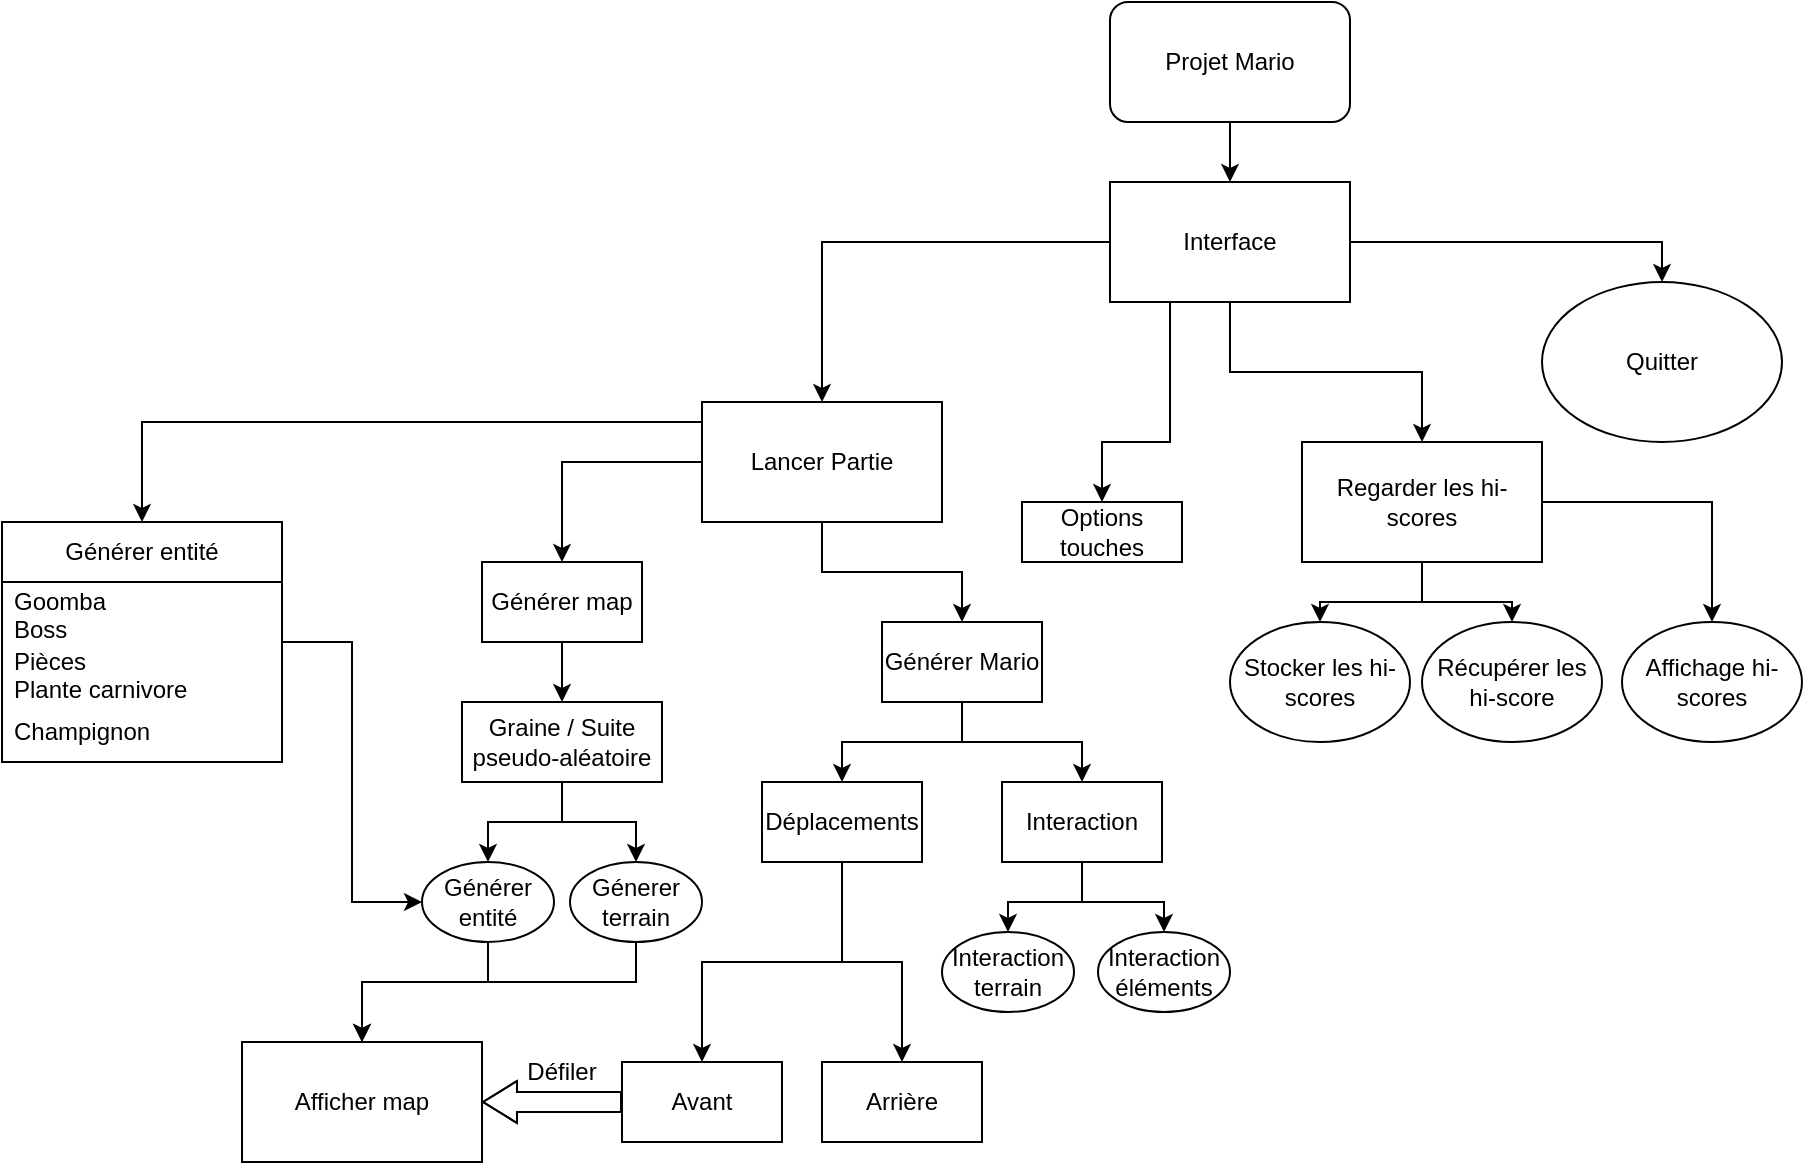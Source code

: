 <mxfile version="26.0.7">
  <diagram name="Page-1" id="3Ub4bXwL-AXnyBRuHnWu">
    <mxGraphModel dx="1940" dy="801" grid="1" gridSize="10" guides="1" tooltips="1" connect="1" arrows="1" fold="1" page="1" pageScale="1" pageWidth="827" pageHeight="1169" math="0" shadow="0">
      <root>
        <mxCell id="0" />
        <mxCell id="1" parent="0" />
        <mxCell id="WMoN78tWzcWq6Xf_8WZY-3" style="edgeStyle=orthogonalEdgeStyle;rounded=0;orthogonalLoop=1;jettySize=auto;html=1;" parent="1" source="WMoN78tWzcWq6Xf_8WZY-1" target="WMoN78tWzcWq6Xf_8WZY-2" edge="1">
          <mxGeometry relative="1" as="geometry" />
        </mxCell>
        <mxCell id="WMoN78tWzcWq6Xf_8WZY-1" value="Projet Mario" style="rounded=1;whiteSpace=wrap;html=1;" parent="1" vertex="1">
          <mxGeometry x="354" y="100" width="120" height="60" as="geometry" />
        </mxCell>
        <mxCell id="WMoN78tWzcWq6Xf_8WZY-7" style="edgeStyle=orthogonalEdgeStyle;rounded=0;orthogonalLoop=1;jettySize=auto;html=1;" parent="1" source="WMoN78tWzcWq6Xf_8WZY-2" target="WMoN78tWzcWq6Xf_8WZY-5" edge="1">
          <mxGeometry relative="1" as="geometry" />
        </mxCell>
        <mxCell id="WMoN78tWzcWq6Xf_8WZY-8" style="edgeStyle=orthogonalEdgeStyle;rounded=0;orthogonalLoop=1;jettySize=auto;html=1;" parent="1" source="WMoN78tWzcWq6Xf_8WZY-2" target="WMoN78tWzcWq6Xf_8WZY-4" edge="1">
          <mxGeometry relative="1" as="geometry" />
        </mxCell>
        <mxCell id="WMoN78tWzcWq6Xf_8WZY-10" style="edgeStyle=orthogonalEdgeStyle;rounded=0;orthogonalLoop=1;jettySize=auto;html=1;entryX=0.5;entryY=0;entryDx=0;entryDy=0;" parent="1" source="WMoN78tWzcWq6Xf_8WZY-2" target="WMoN78tWzcWq6Xf_8WZY-9" edge="1">
          <mxGeometry relative="1" as="geometry" />
        </mxCell>
        <mxCell id="WMoN78tWzcWq6Xf_8WZY-2" value="Interface" style="rounded=0;whiteSpace=wrap;html=1;" parent="1" vertex="1">
          <mxGeometry x="354" y="190" width="120" height="60" as="geometry" />
        </mxCell>
        <mxCell id="9y-omQngG6LSQe04KciU-6" style="edgeStyle=orthogonalEdgeStyle;rounded=0;orthogonalLoop=1;jettySize=auto;html=1;entryX=0.5;entryY=0;entryDx=0;entryDy=0;" parent="1" source="WMoN78tWzcWq6Xf_8WZY-4" target="9y-omQngG6LSQe04KciU-3" edge="1">
          <mxGeometry relative="1" as="geometry" />
        </mxCell>
        <mxCell id="9y-omQngG6LSQe04KciU-7" style="edgeStyle=orthogonalEdgeStyle;rounded=0;orthogonalLoop=1;jettySize=auto;html=1;" parent="1" source="WMoN78tWzcWq6Xf_8WZY-4" target="9y-omQngG6LSQe04KciU-4" edge="1">
          <mxGeometry relative="1" as="geometry" />
        </mxCell>
        <mxCell id="WMoN78tWzcWq6Xf_8WZY-4" value="Lancer Partie" style="rounded=0;whiteSpace=wrap;html=1;" parent="1" vertex="1">
          <mxGeometry x="150" y="300" width="120" height="60" as="geometry" />
        </mxCell>
        <mxCell id="WMoN78tWzcWq6Xf_8WZY-14" style="edgeStyle=orthogonalEdgeStyle;rounded=0;orthogonalLoop=1;jettySize=auto;html=1;" parent="1" source="WMoN78tWzcWq6Xf_8WZY-5" target="WMoN78tWzcWq6Xf_8WZY-11" edge="1">
          <mxGeometry relative="1" as="geometry" />
        </mxCell>
        <mxCell id="WMoN78tWzcWq6Xf_8WZY-15" style="edgeStyle=orthogonalEdgeStyle;rounded=0;orthogonalLoop=1;jettySize=auto;html=1;" parent="1" source="WMoN78tWzcWq6Xf_8WZY-5" target="WMoN78tWzcWq6Xf_8WZY-12" edge="1">
          <mxGeometry relative="1" as="geometry" />
        </mxCell>
        <mxCell id="WMoN78tWzcWq6Xf_8WZY-16" style="edgeStyle=orthogonalEdgeStyle;rounded=0;orthogonalLoop=1;jettySize=auto;html=1;entryX=0.5;entryY=0;entryDx=0;entryDy=0;" parent="1" source="WMoN78tWzcWq6Xf_8WZY-5" target="WMoN78tWzcWq6Xf_8WZY-13" edge="1">
          <mxGeometry relative="1" as="geometry" />
        </mxCell>
        <mxCell id="WMoN78tWzcWq6Xf_8WZY-5" value="Regarder les hi-scores" style="rounded=0;whiteSpace=wrap;html=1;" parent="1" vertex="1">
          <mxGeometry x="450" y="320" width="120" height="60" as="geometry" />
        </mxCell>
        <mxCell id="WMoN78tWzcWq6Xf_8WZY-9" value="Quitter" style="ellipse;whiteSpace=wrap;html=1;" parent="1" vertex="1">
          <mxGeometry x="570" y="240" width="120" height="80" as="geometry" />
        </mxCell>
        <mxCell id="WMoN78tWzcWq6Xf_8WZY-11" value="Stocker les hi-scores" style="ellipse;whiteSpace=wrap;html=1;" parent="1" vertex="1">
          <mxGeometry x="414" y="410" width="90" height="60" as="geometry" />
        </mxCell>
        <mxCell id="WMoN78tWzcWq6Xf_8WZY-12" value="Récupérer les hi-score" style="ellipse;whiteSpace=wrap;html=1;" parent="1" vertex="1">
          <mxGeometry x="510" y="410" width="90" height="60" as="geometry" />
        </mxCell>
        <mxCell id="WMoN78tWzcWq6Xf_8WZY-13" value="Affichage hi-scores" style="ellipse;whiteSpace=wrap;html=1;" parent="1" vertex="1">
          <mxGeometry x="610" y="410" width="90" height="60" as="geometry" />
        </mxCell>
        <mxCell id="9y-omQngG6LSQe04KciU-19" style="edgeStyle=orthogonalEdgeStyle;rounded=0;orthogonalLoop=1;jettySize=auto;html=1;entryX=0.5;entryY=0;entryDx=0;entryDy=0;" parent="1" source="9y-omQngG6LSQe04KciU-3" target="9y-omQngG6LSQe04KciU-16" edge="1">
          <mxGeometry relative="1" as="geometry" />
        </mxCell>
        <mxCell id="9y-omQngG6LSQe04KciU-20" style="edgeStyle=orthogonalEdgeStyle;rounded=0;orthogonalLoop=1;jettySize=auto;html=1;" parent="1" source="9y-omQngG6LSQe04KciU-3" target="9y-omQngG6LSQe04KciU-17" edge="1">
          <mxGeometry relative="1" as="geometry" />
        </mxCell>
        <mxCell id="9y-omQngG6LSQe04KciU-3" value="Générer Mario" style="rounded=0;whiteSpace=wrap;html=1;" parent="1" vertex="1">
          <mxGeometry x="240" y="410" width="80" height="40" as="geometry" />
        </mxCell>
        <mxCell id="9y-omQngG6LSQe04KciU-12" style="edgeStyle=orthogonalEdgeStyle;rounded=0;orthogonalLoop=1;jettySize=auto;html=1;" parent="1" source="9y-omQngG6LSQe04KciU-4" target="9y-omQngG6LSQe04KciU-11" edge="1">
          <mxGeometry relative="1" as="geometry" />
        </mxCell>
        <mxCell id="9y-omQngG6LSQe04KciU-4" value="Générer map" style="rounded=0;whiteSpace=wrap;html=1;" parent="1" vertex="1">
          <mxGeometry x="40" y="380" width="80" height="40" as="geometry" />
        </mxCell>
        <mxCell id="9y-omQngG6LSQe04KciU-32" style="edgeStyle=orthogonalEdgeStyle;rounded=0;orthogonalLoop=1;jettySize=auto;html=1;" parent="1" source="9y-omQngG6LSQe04KciU-10" target="9y-omQngG6LSQe04KciU-31" edge="1">
          <mxGeometry relative="1" as="geometry">
            <Array as="points">
              <mxPoint x="43" y="590" />
              <mxPoint x="-20" y="590" />
            </Array>
          </mxGeometry>
        </mxCell>
        <mxCell id="SzIQ4vQkkzhTimf1xyTP-15" style="edgeStyle=orthogonalEdgeStyle;rounded=0;orthogonalLoop=1;jettySize=auto;html=1;exitX=0.5;exitY=1;exitDx=0;exitDy=0;entryX=0.5;entryY=0;entryDx=0;entryDy=0;" edge="1" parent="1" source="9y-omQngG6LSQe04KciU-9" target="9y-omQngG6LSQe04KciU-31">
          <mxGeometry relative="1" as="geometry">
            <Array as="points">
              <mxPoint x="117" y="590" />
              <mxPoint x="-20" y="590" />
            </Array>
          </mxGeometry>
        </mxCell>
        <mxCell id="9y-omQngG6LSQe04KciU-9" value="Génerer terrain" style="ellipse;whiteSpace=wrap;html=1;" parent="1" vertex="1">
          <mxGeometry x="84" y="530" width="66" height="40" as="geometry" />
        </mxCell>
        <mxCell id="9y-omQngG6LSQe04KciU-13" style="edgeStyle=orthogonalEdgeStyle;rounded=0;orthogonalLoop=1;jettySize=auto;html=1;entryX=0.5;entryY=0;entryDx=0;entryDy=0;" parent="1" source="9y-omQngG6LSQe04KciU-11" target="9y-omQngG6LSQe04KciU-9" edge="1">
          <mxGeometry relative="1" as="geometry" />
        </mxCell>
        <mxCell id="9y-omQngG6LSQe04KciU-14" style="edgeStyle=orthogonalEdgeStyle;rounded=0;orthogonalLoop=1;jettySize=auto;html=1;" parent="1" source="9y-omQngG6LSQe04KciU-11" target="9y-omQngG6LSQe04KciU-10" edge="1">
          <mxGeometry relative="1" as="geometry" />
        </mxCell>
        <mxCell id="9y-omQngG6LSQe04KciU-11" value="Graine / Suite pseudo-aléatoire" style="rounded=0;whiteSpace=wrap;html=1;" parent="1" vertex="1">
          <mxGeometry x="30" y="450" width="100" height="40" as="geometry" />
        </mxCell>
        <mxCell id="9y-omQngG6LSQe04KciU-29" style="edgeStyle=orthogonalEdgeStyle;rounded=0;orthogonalLoop=1;jettySize=auto;html=1;" parent="1" source="9y-omQngG6LSQe04KciU-16" target="9y-omQngG6LSQe04KciU-28" edge="1">
          <mxGeometry relative="1" as="geometry" />
        </mxCell>
        <mxCell id="9y-omQngG6LSQe04KciU-37" style="edgeStyle=orthogonalEdgeStyle;rounded=0;orthogonalLoop=1;jettySize=auto;html=1;" parent="1" source="9y-omQngG6LSQe04KciU-16" target="9y-omQngG6LSQe04KciU-27" edge="1">
          <mxGeometry relative="1" as="geometry" />
        </mxCell>
        <mxCell id="9y-omQngG6LSQe04KciU-16" value="Déplacements" style="rounded=0;whiteSpace=wrap;html=1;" parent="1" vertex="1">
          <mxGeometry x="180" y="490" width="80" height="40" as="geometry" />
        </mxCell>
        <mxCell id="9y-omQngG6LSQe04KciU-24" style="edgeStyle=orthogonalEdgeStyle;rounded=0;orthogonalLoop=1;jettySize=auto;html=1;" parent="1" source="9y-omQngG6LSQe04KciU-17" target="9y-omQngG6LSQe04KciU-23" edge="1">
          <mxGeometry relative="1" as="geometry" />
        </mxCell>
        <mxCell id="9y-omQngG6LSQe04KciU-25" style="edgeStyle=orthogonalEdgeStyle;rounded=0;orthogonalLoop=1;jettySize=auto;html=1;" parent="1" source="9y-omQngG6LSQe04KciU-17" target="9y-omQngG6LSQe04KciU-22" edge="1">
          <mxGeometry relative="1" as="geometry" />
        </mxCell>
        <mxCell id="9y-omQngG6LSQe04KciU-17" value="Interaction" style="rounded=0;whiteSpace=wrap;html=1;" parent="1" vertex="1">
          <mxGeometry x="300" y="490" width="80" height="40" as="geometry" />
        </mxCell>
        <mxCell id="9y-omQngG6LSQe04KciU-22" value="Interaction terrain" style="ellipse;whiteSpace=wrap;html=1;" parent="1" vertex="1">
          <mxGeometry x="270" y="565" width="66" height="40" as="geometry" />
        </mxCell>
        <mxCell id="9y-omQngG6LSQe04KciU-23" value="Interaction éléments" style="ellipse;whiteSpace=wrap;html=1;" parent="1" vertex="1">
          <mxGeometry x="348" y="565" width="66" height="40" as="geometry" />
        </mxCell>
        <mxCell id="9y-omQngG6LSQe04KciU-27" value="Avant" style="rounded=0;whiteSpace=wrap;html=1;" parent="1" vertex="1">
          <mxGeometry x="110" y="630" width="80" height="40" as="geometry" />
        </mxCell>
        <mxCell id="9y-omQngG6LSQe04KciU-28" value="Arrière" style="rounded=0;whiteSpace=wrap;html=1;" parent="1" vertex="1">
          <mxGeometry x="210" y="630" width="80" height="40" as="geometry" />
        </mxCell>
        <mxCell id="9y-omQngG6LSQe04KciU-31" value="Afficher map" style="rounded=0;whiteSpace=wrap;html=1;" parent="1" vertex="1">
          <mxGeometry x="-80" y="620" width="120" height="60" as="geometry" />
        </mxCell>
        <mxCell id="9y-omQngG6LSQe04KciU-38" value="" style="shape=flexArrow;endArrow=classic;html=1;rounded=0;endWidth=10;endSize=5.33;" parent="1" source="9y-omQngG6LSQe04KciU-27" target="9y-omQngG6LSQe04KciU-31" edge="1">
          <mxGeometry width="50" height="50" relative="1" as="geometry">
            <mxPoint x="60" y="760" as="sourcePoint" />
            <mxPoint x="110" y="710" as="targetPoint" />
            <Array as="points">
              <mxPoint x="80" y="650" />
            </Array>
          </mxGeometry>
        </mxCell>
        <mxCell id="9y-omQngG6LSQe04KciU-40" value="Défiler" style="text;html=1;align=center;verticalAlign=middle;whiteSpace=wrap;rounded=0;" parent="1" vertex="1">
          <mxGeometry x="50" y="620" width="60" height="30" as="geometry" />
        </mxCell>
        <mxCell id="SzIQ4vQkkzhTimf1xyTP-2" value="" style="endArrow=classic;html=1;rounded=0;entryX=0.5;entryY=0;entryDx=0;entryDy=0;" edge="1" parent="1" target="SzIQ4vQkkzhTimf1xyTP-9">
          <mxGeometry width="50" height="50" relative="1" as="geometry">
            <mxPoint x="150" y="310" as="sourcePoint" />
            <mxPoint x="-100" y="360" as="targetPoint" />
            <Array as="points">
              <mxPoint x="-130" y="310" />
            </Array>
          </mxGeometry>
        </mxCell>
        <mxCell id="Q7g0VNaRn3uzjB3ib5WL-2" value="" style="endArrow=classic;html=1;rounded=0;exitX=0.25;exitY=1;exitDx=0;exitDy=0;" edge="1" parent="1" source="WMoN78tWzcWq6Xf_8WZY-2">
          <mxGeometry width="50" height="50" relative="1" as="geometry">
            <mxPoint x="300" y="440" as="sourcePoint" />
            <mxPoint x="350" y="350" as="targetPoint" />
            <Array as="points">
              <mxPoint x="384" y="320" />
              <mxPoint x="350" y="320" />
            </Array>
          </mxGeometry>
        </mxCell>
        <mxCell id="SzIQ4vQkkzhTimf1xyTP-13" style="edgeStyle=orthogonalEdgeStyle;rounded=0;orthogonalLoop=1;jettySize=auto;html=1;entryX=0;entryY=0.5;entryDx=0;entryDy=0;" edge="1" parent="1" source="SzIQ4vQkkzhTimf1xyTP-9" target="9y-omQngG6LSQe04KciU-10">
          <mxGeometry relative="1" as="geometry">
            <mxPoint x="-40" y="560" as="targetPoint" />
          </mxGeometry>
        </mxCell>
        <mxCell id="Q7g0VNaRn3uzjB3ib5WL-3" value="" style="rounded=0;whiteSpace=wrap;html=1;" vertex="1" parent="1">
          <mxGeometry x="310" y="350" width="80" height="30" as="geometry" />
        </mxCell>
        <mxCell id="SzIQ4vQkkzhTimf1xyTP-9" value="Générer entité" style="swimlane;fontStyle=0;childLayout=stackLayout;horizontal=1;startSize=30;horizontalStack=0;resizeParent=1;resizeParentMax=0;resizeLast=0;collapsible=1;marginBottom=0;whiteSpace=wrap;html=1;" vertex="1" parent="1">
          <mxGeometry x="-200" y="360" width="140" height="120" as="geometry">
            <mxRectangle x="-190" y="360" width="120" height="30" as="alternateBounds" />
          </mxGeometry>
        </mxCell>
        <mxCell id="SzIQ4vQkkzhTimf1xyTP-10" value="Goomba&lt;div&gt;Boss&lt;/div&gt;" style="text;strokeColor=none;fillColor=none;align=left;verticalAlign=middle;spacingLeft=4;spacingRight=4;overflow=hidden;points=[[0,0.5],[1,0.5]];portConstraint=eastwest;rotatable=0;whiteSpace=wrap;html=1;" vertex="1" parent="SzIQ4vQkkzhTimf1xyTP-9">
          <mxGeometry y="30" width="140" height="30" as="geometry" />
        </mxCell>
        <mxCell id="SzIQ4vQkkzhTimf1xyTP-11" value="Pièces&lt;div&gt;Plante carnivore&lt;/div&gt;" style="text;strokeColor=none;fillColor=none;align=left;verticalAlign=middle;spacingLeft=4;spacingRight=4;overflow=hidden;points=[[0,0.5],[1,0.5]];portConstraint=eastwest;rotatable=0;whiteSpace=wrap;html=1;" vertex="1" parent="SzIQ4vQkkzhTimf1xyTP-9">
          <mxGeometry y="60" width="140" height="30" as="geometry" />
        </mxCell>
        <mxCell id="SzIQ4vQkkzhTimf1xyTP-12" value="Champignon" style="text;strokeColor=none;fillColor=none;align=left;verticalAlign=middle;spacingLeft=4;spacingRight=4;overflow=hidden;points=[[0,0.5],[1,0.5]];portConstraint=eastwest;rotatable=0;whiteSpace=wrap;html=1;" vertex="1" parent="SzIQ4vQkkzhTimf1xyTP-9">
          <mxGeometry y="90" width="140" height="30" as="geometry" />
        </mxCell>
        <mxCell id="Q7g0VNaRn3uzjB3ib5WL-4" value="Options touches" style="text;html=1;align=center;verticalAlign=middle;whiteSpace=wrap;rounded=0;" vertex="1" parent="1">
          <mxGeometry x="310" y="350" width="80" height="30" as="geometry" />
        </mxCell>
        <mxCell id="9y-omQngG6LSQe04KciU-10" value="Générer entité" style="ellipse;whiteSpace=wrap;html=1;" parent="1" vertex="1">
          <mxGeometry x="10" y="530" width="66" height="40" as="geometry" />
        </mxCell>
      </root>
    </mxGraphModel>
  </diagram>
</mxfile>
